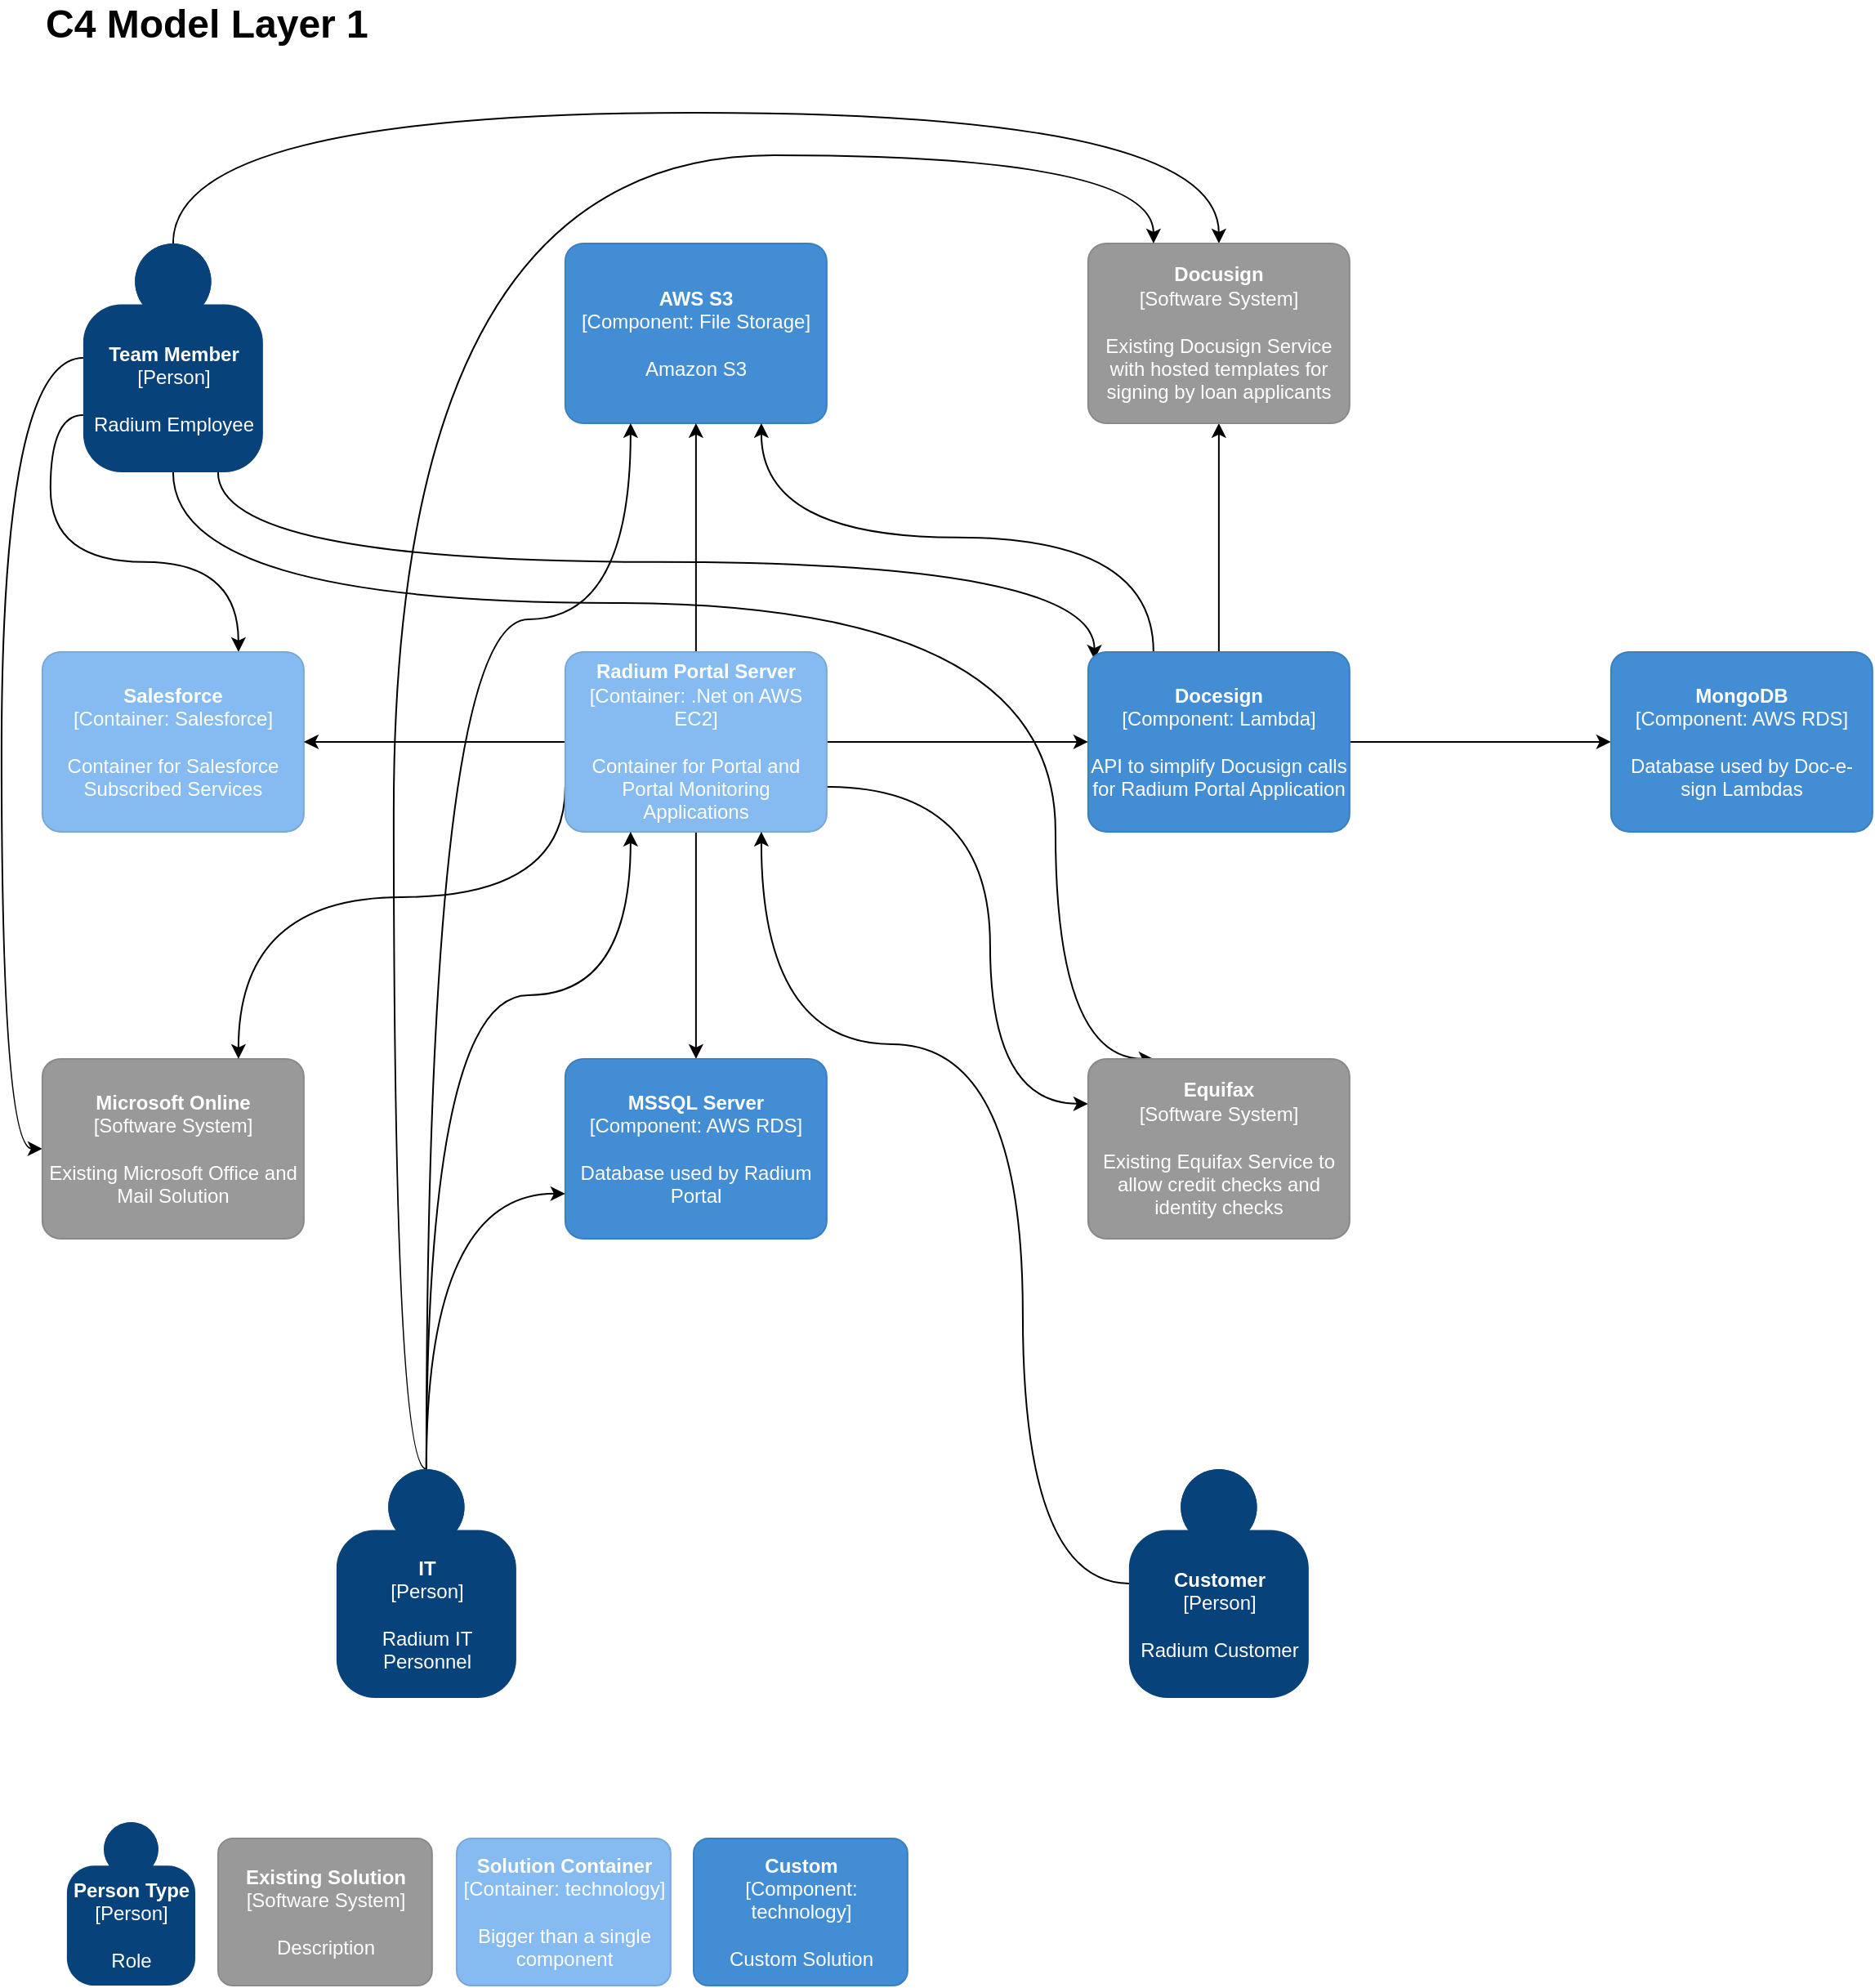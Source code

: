 <mxfile version="13.9.9" type="github" pages="2">
  <diagram id="6a731a19-8d31-9384-78a2-239565b7b9f0" name="Layer 1">
    <mxGraphModel dx="1395" dy="1733" grid="1" gridSize="10" guides="1" tooltips="1" connect="1" arrows="1" fold="1" page="1" pageScale="1" pageWidth="1169" pageHeight="827" background="#ffffff" math="0" shadow="0">
      <root>
        <mxCell id="0" />
        <mxCell id="1" parent="0" />
        <mxCell id="bhuwDCWxhDeShvpSnMYi-29" style="edgeStyle=orthogonalEdgeStyle;curved=1;rounded=0;orthogonalLoop=1;jettySize=auto;html=1;exitX=0;exitY=0.75;exitDx=0;exitDy=0;exitPerimeter=0;entryX=0.75;entryY=0;entryDx=0;entryDy=0;entryPerimeter=0;startArrow=none;startFill=0;endArrow=classic;endFill=1;" edge="1" parent="1" source="IgGYjZkhIUAj17sx0JQ3-1780" target="IgGYjZkhIUAj17sx0JQ3-1794">
          <mxGeometry relative="1" as="geometry" />
        </mxCell>
        <mxCell id="bhuwDCWxhDeShvpSnMYi-30" style="edgeStyle=orthogonalEdgeStyle;curved=1;rounded=0;orthogonalLoop=1;jettySize=auto;html=1;exitX=0.5;exitY=1;exitDx=0;exitDy=0;exitPerimeter=0;entryX=0.25;entryY=0;entryDx=0;entryDy=0;entryPerimeter=0;startArrow=none;startFill=0;endArrow=classic;endFill=1;" edge="1" parent="1" source="IgGYjZkhIUAj17sx0JQ3-1780" target="IgGYjZkhIUAj17sx0JQ3-1792">
          <mxGeometry relative="1" as="geometry">
            <Array as="points">
              <mxPoint x="116.94" y="-256.06" />
              <mxPoint x="656.94" y="-256.06" />
              <mxPoint x="656.94" y="22.94" />
            </Array>
          </mxGeometry>
        </mxCell>
        <mxCell id="bhuwDCWxhDeShvpSnMYi-31" style="edgeStyle=orthogonalEdgeStyle;curved=1;rounded=0;orthogonalLoop=1;jettySize=auto;html=1;exitX=0.75;exitY=1;exitDx=0;exitDy=0;exitPerimeter=0;entryX=0.024;entryY=0.042;entryDx=0;entryDy=0;entryPerimeter=0;startArrow=none;startFill=0;endArrow=classic;endFill=1;" edge="1" parent="1" source="IgGYjZkhIUAj17sx0JQ3-1780" target="IgGYjZkhIUAj17sx0JQ3-1790">
          <mxGeometry relative="1" as="geometry" />
        </mxCell>
        <mxCell id="bhuwDCWxhDeShvpSnMYi-33" style="edgeStyle=orthogonalEdgeStyle;curved=1;rounded=0;orthogonalLoop=1;jettySize=auto;html=1;exitX=0.5;exitY=0;exitDx=0;exitDy=0;exitPerimeter=0;entryX=0.5;entryY=0;entryDx=0;entryDy=0;entryPerimeter=0;startArrow=none;startFill=0;endArrow=classic;endFill=1;" edge="1" parent="1" source="IgGYjZkhIUAj17sx0JQ3-1780" target="IgGYjZkhIUAj17sx0JQ3-1791">
          <mxGeometry relative="1" as="geometry">
            <Array as="points">
              <mxPoint x="116.94" y="-556.06" />
              <mxPoint x="756.94" y="-556.06" />
            </Array>
          </mxGeometry>
        </mxCell>
        <mxCell id="PBUgpTxRqVu0yyWiaOzw-1" style="edgeStyle=orthogonalEdgeStyle;curved=1;rounded=0;orthogonalLoop=1;jettySize=auto;html=1;exitX=0;exitY=0.5;exitDx=0;exitDy=0;exitPerimeter=0;entryX=0;entryY=0.5;entryDx=0;entryDy=0;entryPerimeter=0;startArrow=none;startFill=0;endArrow=classic;endFill=1;fontSize=24;" edge="1" parent="1" source="IgGYjZkhIUAj17sx0JQ3-1780" target="IgGYjZkhIUAj17sx0JQ3-1793">
          <mxGeometry relative="1" as="geometry">
            <Array as="points">
              <mxPoint x="11.94" y="-406" />
              <mxPoint x="11.94" y="78" />
            </Array>
          </mxGeometry>
        </mxCell>
        <object placeholders="1" c4Name="Team Member" c4Type="Person" c4Description="Radium Employee" label="&lt;b&gt;%c4Name%&lt;/b&gt;&lt;div&gt;[%c4Type%]&lt;/div&gt;&lt;br&gt;&lt;div&gt;%c4Description%&lt;/div&gt;" id="IgGYjZkhIUAj17sx0JQ3-1780">
          <mxCell style="html=1;dashed=0;whitespace=wrap;fillColor=#08427b;strokeColor=none;fontColor=#ffffff;shape=mxgraph.c4.person;align=center;metaEdit=1;points=[[0.5,0,0],[1,0.5,0],[1,0.75,0],[0.75,1,0],[0.5,1,0],[0.25,1,0],[0,0.75,0],[0,0.5,0]];metaData={&quot;c4Type&quot;:{&quot;editable&quot;:false}};" vertex="1" parent="1">
            <mxGeometry x="61.94" y="-476.06" width="110.0" height="140" as="geometry" />
          </mxCell>
        </object>
        <object placeholders="1" c4Name="AWS S3" c4Type="Component" c4Technology="File Storage" c4Description="Amazon S3" label="&lt;b&gt;%c4Name%&lt;/b&gt;&lt;div&gt;[%c4Type%: %c4Technology%]&lt;/div&gt;&lt;br&gt;&lt;div&gt;%c4Description%&lt;/div&gt;" id="IgGYjZkhIUAj17sx0JQ3-1783">
          <mxCell style="rounded=1;whiteSpace=wrap;html=1;labelBackgroundColor=none;fillColor=#438DD5;fontColor=#ffffff;align=center;arcSize=10;strokeColor=#3C7FC0;metaEdit=1;metaData={&quot;c4Type&quot;:{&quot;editable&quot;:false}};points=[[0.25,0,0],[0.5,0,0],[0.75,0,0],[1,0.25,0],[1,0.5,0],[1,0.75,0],[0.75,1,0],[0.5,1,0],[0.25,1,0],[0,0.75,0],[0,0.5,0],[0,0.25,0]];" vertex="1" parent="1">
            <mxGeometry x="356.94" y="-476.06" width="160" height="110.0" as="geometry" />
          </mxCell>
        </object>
        <mxCell id="bhuwDCWxhDeShvpSnMYi-9" style="edgeStyle=orthogonalEdgeStyle;rounded=0;orthogonalLoop=1;jettySize=auto;html=1;exitX=0.5;exitY=0;exitDx=0;exitDy=0;exitPerimeter=0;entryX=0.5;entryY=1;entryDx=0;entryDy=0;entryPerimeter=0;" edge="1" parent="1" source="IgGYjZkhIUAj17sx0JQ3-1790" target="IgGYjZkhIUAj17sx0JQ3-1791">
          <mxGeometry relative="1" as="geometry" />
        </mxCell>
        <mxCell id="bhuwDCWxhDeShvpSnMYi-10" style="edgeStyle=orthogonalEdgeStyle;rounded=0;orthogonalLoop=1;jettySize=auto;html=1;exitX=1;exitY=0.5;exitDx=0;exitDy=0;exitPerimeter=0;" edge="1" parent="1" source="IgGYjZkhIUAj17sx0JQ3-1790" target="bhuwDCWxhDeShvpSnMYi-2">
          <mxGeometry relative="1" as="geometry" />
        </mxCell>
        <mxCell id="bhuwDCWxhDeShvpSnMYi-11" style="edgeStyle=orthogonalEdgeStyle;rounded=0;orthogonalLoop=1;jettySize=auto;html=1;exitX=0.25;exitY=0;exitDx=0;exitDy=0;exitPerimeter=0;entryX=0.75;entryY=1;entryDx=0;entryDy=0;entryPerimeter=0;curved=1;" edge="1" parent="1" source="IgGYjZkhIUAj17sx0JQ3-1790" target="IgGYjZkhIUAj17sx0JQ3-1783">
          <mxGeometry relative="1" as="geometry" />
        </mxCell>
        <object placeholders="1" c4Name="Docesign" c4Type="Component" c4Technology="Lambda" c4Description="API to simplify Docusign calls for Radium Portal Application" label="&lt;b&gt;%c4Name%&lt;/b&gt;&lt;div&gt;[%c4Type%: %c4Technology%]&lt;/div&gt;&lt;br&gt;&lt;div&gt;%c4Description%&lt;/div&gt;" id="IgGYjZkhIUAj17sx0JQ3-1790">
          <mxCell style="rounded=1;whiteSpace=wrap;html=1;labelBackgroundColor=none;fillColor=#438DD5;fontColor=#ffffff;align=center;arcSize=10;strokeColor=#3C7FC0;metaEdit=1;metaData={&quot;c4Type&quot;:{&quot;editable&quot;:false}};points=[[0.25,0,0],[0.5,0,0],[0.75,0,0],[1,0.25,0],[1,0.5,0],[1,0.75,0],[0.75,1,0],[0.5,1,0],[0.25,1,0],[0,0.75,0],[0,0.5,0],[0,0.25,0]];" vertex="1" parent="1">
            <mxGeometry x="676.94" y="-226.06" width="160" height="110.0" as="geometry" />
          </mxCell>
        </object>
        <object placeholders="1" c4Name="Docusign" c4Type="Software System" c4Description="Existing Docusign Service with hosted templates for signing by loan applicants" label="&lt;b&gt;%c4Name%&lt;/b&gt;&lt;div&gt;[%c4Type%]&lt;/div&gt;&lt;br&gt;&lt;div&gt;%c4Description%&lt;/div&gt;" id="IgGYjZkhIUAj17sx0JQ3-1791">
          <mxCell style="rounded=1;whiteSpace=wrap;html=1;labelBackgroundColor=none;fillColor=#999999;fontColor=#ffffff;align=center;arcSize=10;strokeColor=#8A8A8A;metaEdit=1;metaData={&quot;c4Type&quot;:{&quot;editable&quot;:false}};points=[[0.25,0,0],[0.5,0,0],[0.75,0,0],[1,0.25,0],[1,0.5,0],[1,0.75,0],[0.75,1,0],[0.5,1,0],[0.25,1,0],[0,0.75,0],[0,0.5,0],[0,0.25,0]];" vertex="1" parent="1">
            <mxGeometry x="676.94" y="-476.06" width="160" height="110.0" as="geometry" />
          </mxCell>
        </object>
        <object placeholders="1" c4Name="Equifax" c4Type="Software System" c4Description="Existing Equifax Service to allow credit checks and identity checks" label="&lt;b&gt;%c4Name%&lt;/b&gt;&lt;div&gt;[%c4Type%]&lt;/div&gt;&lt;br&gt;&lt;div&gt;%c4Description%&lt;/div&gt;" id="IgGYjZkhIUAj17sx0JQ3-1792">
          <mxCell style="rounded=1;whiteSpace=wrap;html=1;labelBackgroundColor=none;fillColor=#999999;fontColor=#ffffff;align=center;arcSize=10;strokeColor=#8A8A8A;metaEdit=1;metaData={&quot;c4Type&quot;:{&quot;editable&quot;:false}};points=[[0.25,0,0],[0.5,0,0],[0.75,0,0],[1,0.25,0],[1,0.5,0],[1,0.75,0],[0.75,1,0],[0.5,1,0],[0.25,1,0],[0,0.75,0],[0,0.5,0],[0,0.25,0]];" vertex="1" parent="1">
            <mxGeometry x="676.94" y="22.94" width="160" height="110.0" as="geometry" />
          </mxCell>
        </object>
        <object placeholders="1" c4Name="Microsoft Online" c4Type="Software System" c4Description="Existing Microsoft Office and Mail Solution" label="&lt;b&gt;%c4Name%&lt;/b&gt;&lt;div&gt;[%c4Type%]&lt;/div&gt;&lt;br&gt;&lt;div&gt;%c4Description%&lt;/div&gt;" id="IgGYjZkhIUAj17sx0JQ3-1793">
          <mxCell style="rounded=1;whiteSpace=wrap;html=1;labelBackgroundColor=none;fillColor=#999999;fontColor=#ffffff;align=center;arcSize=10;strokeColor=#8A8A8A;metaEdit=1;metaData={&quot;c4Type&quot;:{&quot;editable&quot;:false}};points=[[0.25,0,0],[0.5,0,0],[0.75,0,0],[1,0.25,0],[1,0.5,0],[1,0.75,0],[0.75,1,0],[0.5,1,0],[0.25,1,0],[0,0.75,0],[0,0.5,0],[0,0.25,0]];" vertex="1" parent="1">
            <mxGeometry x="36.94" y="22.94" width="160" height="110.0" as="geometry" />
          </mxCell>
        </object>
        <object placeholders="1" c4Name="Salesforce" c4Type="Container" c4Technology="Salesforce" c4Description="Container for Salesforce Subscribed Services" label="&lt;b&gt;%c4Name%&lt;/b&gt;&lt;div&gt;[%c4Type%: %c4Technology%]&lt;/div&gt;&lt;br&gt;&lt;div&gt;%c4Description%&lt;/div&gt;" id="IgGYjZkhIUAj17sx0JQ3-1794">
          <mxCell style="rounded=1;whiteSpace=wrap;html=1;labelBackgroundColor=none;fillColor=#85BBF0;fontColor=#ffffff;align=center;arcSize=10;strokeColor=#78A8D8;metaEdit=1;metaData={&quot;c4Type&quot;:{&quot;editable&quot;:false}};points=[[0.25,0,0],[0.5,0,0],[0.75,0,0],[1,0.25,0],[1,0.5,0],[1,0.75,0],[0.75,1,0],[0.5,1,0],[0.25,1,0],[0,0.75,0],[0,0.5,0],[0,0.25,0]];" vertex="1" parent="1">
            <mxGeometry x="36.94" y="-226.06" width="160" height="110.0" as="geometry" />
          </mxCell>
        </object>
        <object placeholders="1" c4Name="MongoDB" c4Type="Component" c4Technology="AWS RDS" c4Description="Database used by Doc-e-sign Lambdas" label="&lt;b&gt;%c4Name%&lt;/b&gt;&lt;div&gt;[%c4Type%: %c4Technology%]&lt;/div&gt;&lt;br&gt;&lt;div&gt;%c4Description%&lt;/div&gt;" id="bhuwDCWxhDeShvpSnMYi-2">
          <mxCell style="rounded=1;whiteSpace=wrap;html=1;labelBackgroundColor=none;fillColor=#438DD5;fontColor=#ffffff;align=center;arcSize=10;strokeColor=#3C7FC0;metaEdit=1;metaData={&quot;c4Type&quot;:{&quot;editable&quot;:false}};points=[[0.25,0,0],[0.5,0,0],[0.75,0,0],[1,0.25,0],[1,0.5,0],[1,0.75,0],[0.75,1,0],[0.5,1,0],[0.25,1,0],[0,0.75,0],[0,0.5,0],[0,0.25,0]];" vertex="1" parent="1">
            <mxGeometry x="996.94" y="-226.06" width="160" height="110.0" as="geometry" />
          </mxCell>
        </object>
        <mxCell id="bhuwDCWxhDeShvpSnMYi-6" style="edgeStyle=orthogonalEdgeStyle;rounded=0;orthogonalLoop=1;jettySize=auto;html=1;entryX=0.5;entryY=1;entryDx=0;entryDy=0;entryPerimeter=0;startArrow=classic;startFill=1;endArrow=none;endFill=0;" edge="1" parent="1" source="bhuwDCWxhDeShvpSnMYi-3" target="bhuwDCWxhDeShvpSnMYi-5">
          <mxGeometry relative="1" as="geometry" />
        </mxCell>
        <object placeholders="1" c4Name="MSSQL Server" c4Type="Component" c4Technology="AWS RDS" c4Description="Database used by Radium Portal" label="&lt;b&gt;%c4Name%&lt;/b&gt;&lt;div&gt;[%c4Type%: %c4Technology%]&lt;/div&gt;&lt;br&gt;&lt;div&gt;%c4Description%&lt;/div&gt;" id="bhuwDCWxhDeShvpSnMYi-3">
          <mxCell style="rounded=1;whiteSpace=wrap;html=1;labelBackgroundColor=none;fillColor=#438DD5;fontColor=#ffffff;align=center;arcSize=10;strokeColor=#3C7FC0;metaEdit=1;metaData={&quot;c4Type&quot;:{&quot;editable&quot;:false}};points=[[0.25,0,0],[0.5,0,0],[0.75,0,0],[1,0.25,0],[1,0.5,0],[1,0.75,0],[0.75,1,0],[0.5,1,0],[0.25,1,0],[0,0.75,0],[0,0.5,0],[0,0.25,0]];" vertex="1" parent="1">
            <mxGeometry x="356.94" y="22.94" width="160" height="110.0" as="geometry" />
          </mxCell>
        </object>
        <mxCell id="bhuwDCWxhDeShvpSnMYi-7" style="edgeStyle=orthogonalEdgeStyle;rounded=0;orthogonalLoop=1;jettySize=auto;html=1;exitX=1;exitY=0.5;exitDx=0;exitDy=0;exitPerimeter=0;" edge="1" parent="1" source="bhuwDCWxhDeShvpSnMYi-5" target="IgGYjZkhIUAj17sx0JQ3-1790">
          <mxGeometry relative="1" as="geometry" />
        </mxCell>
        <mxCell id="bhuwDCWxhDeShvpSnMYi-8" style="edgeStyle=orthogonalEdgeStyle;rounded=0;orthogonalLoop=1;jettySize=auto;html=1;exitX=0.5;exitY=0;exitDx=0;exitDy=0;exitPerimeter=0;" edge="1" parent="1" source="bhuwDCWxhDeShvpSnMYi-5" target="IgGYjZkhIUAj17sx0JQ3-1783">
          <mxGeometry relative="1" as="geometry" />
        </mxCell>
        <mxCell id="bhuwDCWxhDeShvpSnMYi-12" style="edgeStyle=orthogonalEdgeStyle;curved=1;rounded=0;orthogonalLoop=1;jettySize=auto;html=1;exitX=1;exitY=0.75;exitDx=0;exitDy=0;exitPerimeter=0;entryX=0;entryY=0.25;entryDx=0;entryDy=0;entryPerimeter=0;" edge="1" parent="1" source="bhuwDCWxhDeShvpSnMYi-5" target="IgGYjZkhIUAj17sx0JQ3-1792">
          <mxGeometry relative="1" as="geometry">
            <Array as="points">
              <mxPoint x="616.94" y="-143.06" />
              <mxPoint x="616.94" y="50.94" />
            </Array>
          </mxGeometry>
        </mxCell>
        <mxCell id="bhuwDCWxhDeShvpSnMYi-13" style="edgeStyle=orthogonalEdgeStyle;curved=1;rounded=0;orthogonalLoop=1;jettySize=auto;html=1;exitX=0;exitY=0.5;exitDx=0;exitDy=0;exitPerimeter=0;entryX=1;entryY=0.5;entryDx=0;entryDy=0;entryPerimeter=0;startArrow=none;startFill=0;endArrow=classic;endFill=1;" edge="1" parent="1" source="bhuwDCWxhDeShvpSnMYi-5" target="IgGYjZkhIUAj17sx0JQ3-1794">
          <mxGeometry relative="1" as="geometry" />
        </mxCell>
        <mxCell id="bhuwDCWxhDeShvpSnMYi-14" style="edgeStyle=orthogonalEdgeStyle;curved=1;rounded=0;orthogonalLoop=1;jettySize=auto;html=1;exitX=0;exitY=0.75;exitDx=0;exitDy=0;exitPerimeter=0;entryX=0.75;entryY=0;entryDx=0;entryDy=0;entryPerimeter=0;startArrow=none;startFill=0;endArrow=classic;endFill=1;" edge="1" parent="1" source="bhuwDCWxhDeShvpSnMYi-5" target="IgGYjZkhIUAj17sx0JQ3-1793">
          <mxGeometry relative="1" as="geometry">
            <Array as="points">
              <mxPoint x="356.94" y="-76.06" />
              <mxPoint x="156.94" y="-76.06" />
            </Array>
          </mxGeometry>
        </mxCell>
        <object placeholders="1" c4Name="Radium Portal Server" c4Type="Container" c4Technology=".Net on AWS EC2" c4Description="Container for Portal and Portal Monitoring Applications" label="&lt;b&gt;%c4Name%&lt;/b&gt;&lt;div&gt;[%c4Type%: %c4Technology%]&lt;/div&gt;&lt;br&gt;&lt;div&gt;%c4Description%&lt;/div&gt;" id="bhuwDCWxhDeShvpSnMYi-5">
          <mxCell style="rounded=1;whiteSpace=wrap;html=1;labelBackgroundColor=none;fillColor=#85BBF0;fontColor=#ffffff;align=center;arcSize=10;strokeColor=#78A8D8;metaEdit=1;metaData={&quot;c4Type&quot;:{&quot;editable&quot;:false}};points=[[0.25,0,0],[0.5,0,0],[0.75,0,0],[1,0.25,0],[1,0.5,0],[1,0.75,0],[0.75,1,0],[0.5,1,0],[0.25,1,0],[0,0.75,0],[0,0.5,0],[0,0.25,0]];" vertex="1" parent="1">
            <mxGeometry x="356.94" y="-226.06" width="160" height="110.0" as="geometry" />
          </mxCell>
        </object>
        <mxCell id="bhuwDCWxhDeShvpSnMYi-32" style="edgeStyle=orthogonalEdgeStyle;curved=1;rounded=0;orthogonalLoop=1;jettySize=auto;html=1;exitX=0;exitY=0.5;exitDx=0;exitDy=0;exitPerimeter=0;entryX=0.75;entryY=1;entryDx=0;entryDy=0;entryPerimeter=0;startArrow=none;startFill=0;endArrow=classic;endFill=1;" edge="1" parent="1" source="bhuwDCWxhDeShvpSnMYi-15" target="bhuwDCWxhDeShvpSnMYi-5">
          <mxGeometry relative="1" as="geometry">
            <Array as="points">
              <mxPoint x="636.94" y="343.94" />
              <mxPoint x="636.94" y="13.94" />
              <mxPoint x="476.94" y="13.94" />
            </Array>
          </mxGeometry>
        </mxCell>
        <object placeholders="1" c4Name="Customer" c4Type="Person" c4Description="Radium Customer" label="&lt;b&gt;%c4Name%&lt;/b&gt;&lt;div&gt;[%c4Type%]&lt;/div&gt;&lt;br&gt;&lt;div&gt;%c4Description%&lt;/div&gt;" id="bhuwDCWxhDeShvpSnMYi-15">
          <mxCell style="html=1;dashed=0;whitespace=wrap;fillColor=#08427b;strokeColor=none;fontColor=#ffffff;shape=mxgraph.c4.person;align=center;metaEdit=1;points=[[0.5,0,0],[1,0.5,0],[1,0.75,0],[0.75,1,0],[0.5,1,0],[0.25,1,0],[0,0.75,0],[0,0.5,0]];metaData={&quot;c4Type&quot;:{&quot;editable&quot;:false}};" vertex="1" parent="1">
            <mxGeometry x="701.94" y="273.94" width="110.0" height="140" as="geometry" />
          </mxCell>
        </object>
        <mxCell id="bhuwDCWxhDeShvpSnMYi-17" style="edgeStyle=orthogonalEdgeStyle;curved=1;rounded=0;orthogonalLoop=1;jettySize=auto;html=1;exitX=0.5;exitY=0;exitDx=0;exitDy=0;exitPerimeter=0;entryX=0;entryY=0.75;entryDx=0;entryDy=0;entryPerimeter=0;startArrow=none;startFill=0;endArrow=classic;endFill=1;" edge="1" parent="1" source="bhuwDCWxhDeShvpSnMYi-16" target="bhuwDCWxhDeShvpSnMYi-3">
          <mxGeometry relative="1" as="geometry" />
        </mxCell>
        <mxCell id="bhuwDCWxhDeShvpSnMYi-18" style="edgeStyle=orthogonalEdgeStyle;curved=1;rounded=0;orthogonalLoop=1;jettySize=auto;html=1;exitX=0.5;exitY=0;exitDx=0;exitDy=0;exitPerimeter=0;entryX=0.25;entryY=1;entryDx=0;entryDy=0;entryPerimeter=0;startArrow=none;startFill=0;endArrow=classic;endFill=1;" edge="1" parent="1" source="bhuwDCWxhDeShvpSnMYi-16" target="bhuwDCWxhDeShvpSnMYi-5">
          <mxGeometry relative="1" as="geometry">
            <Array as="points">
              <mxPoint x="271.94" y="-16.06" />
              <mxPoint x="396.94" y="-16.06" />
            </Array>
          </mxGeometry>
        </mxCell>
        <mxCell id="bhuwDCWxhDeShvpSnMYi-19" style="edgeStyle=orthogonalEdgeStyle;curved=1;rounded=0;orthogonalLoop=1;jettySize=auto;html=1;exitX=0.5;exitY=0;exitDx=0;exitDy=0;exitPerimeter=0;entryX=0.25;entryY=1;entryDx=0;entryDy=0;entryPerimeter=0;startArrow=none;startFill=0;endArrow=classic;endFill=1;" edge="1" parent="1" source="bhuwDCWxhDeShvpSnMYi-16" target="IgGYjZkhIUAj17sx0JQ3-1783">
          <mxGeometry relative="1" as="geometry">
            <Array as="points">
              <mxPoint x="271.94" y="-246.06" />
              <mxPoint x="396.94" y="-246.06" />
            </Array>
          </mxGeometry>
        </mxCell>
        <mxCell id="bhuwDCWxhDeShvpSnMYi-35" style="edgeStyle=orthogonalEdgeStyle;curved=1;rounded=0;orthogonalLoop=1;jettySize=auto;html=1;exitX=0.5;exitY=0;exitDx=0;exitDy=0;exitPerimeter=0;entryX=0.25;entryY=0;entryDx=0;entryDy=0;entryPerimeter=0;startArrow=none;startFill=0;endArrow=classic;endFill=1;" edge="1" parent="1" source="bhuwDCWxhDeShvpSnMYi-16" target="IgGYjZkhIUAj17sx0JQ3-1791">
          <mxGeometry relative="1" as="geometry">
            <Array as="points">
              <mxPoint x="251.94" y="274" />
              <mxPoint x="251.94" y="-530" />
              <mxPoint x="716.94" y="-530" />
            </Array>
          </mxGeometry>
        </mxCell>
        <object placeholders="1" c4Name="IT" c4Type="Person" c4Description="Radium IT&#xa;Personnel" label="&lt;b&gt;%c4Name%&lt;/b&gt;&lt;div&gt;[%c4Type%]&lt;/div&gt;&lt;br&gt;&lt;div&gt;%c4Description%&lt;/div&gt;" id="bhuwDCWxhDeShvpSnMYi-16">
          <mxCell style="html=1;dashed=0;whitespace=wrap;fillColor=#08427b;strokeColor=none;fontColor=#ffffff;shape=mxgraph.c4.person;align=center;metaEdit=1;points=[[0.5,0,0],[1,0.5,0],[1,0.75,0],[0.75,1,0],[0.5,1,0],[0.25,1,0],[0,0.75,0],[0,0.5,0]];metaData={&quot;c4Type&quot;:{&quot;editable&quot;:false}};" vertex="1" parent="1">
            <mxGeometry x="216.94" y="273.94" width="110.0" height="140" as="geometry" />
          </mxCell>
        </object>
        <object placeholders="1" c4Name="Existing Solution" c4Type="Software System" c4Description="Description" label="&lt;b&gt;%c4Name%&lt;/b&gt;&lt;div&gt;[%c4Type%]&lt;/div&gt;&lt;br&gt;&lt;div&gt;%c4Description%&lt;/div&gt;" id="bhuwDCWxhDeShvpSnMYi-36">
          <mxCell style="rounded=1;whiteSpace=wrap;html=1;labelBackgroundColor=none;fillColor=#999999;fontColor=#ffffff;align=center;arcSize=10;strokeColor=#8A8A8A;metaEdit=1;metaData={&quot;c4Type&quot;:{&quot;editable&quot;:false}};points=[[0.25,0,0],[0.5,0,0],[0.75,0,0],[1,0.25,0],[1,0.5,0],[1,0.75,0],[0.75,1,0],[0.5,1,0],[0.25,1,0],[0,0.75,0],[0,0.5,0],[0,0.25,0]];" vertex="1" parent="1">
            <mxGeometry x="144.51" y="500" width="130.91" height="90" as="geometry" />
          </mxCell>
        </object>
        <object placeholders="1" c4Name="Custom" c4Type="Component" c4Technology="technology" c4Description="Custom Solution" label="&lt;b&gt;%c4Name%&lt;/b&gt;&lt;div&gt;[%c4Type%: %c4Technology%]&lt;/div&gt;&lt;br&gt;&lt;div&gt;%c4Description%&lt;/div&gt;" id="bhuwDCWxhDeShvpSnMYi-37">
          <mxCell style="rounded=1;whiteSpace=wrap;html=1;labelBackgroundColor=none;fillColor=#438DD5;fontColor=#ffffff;align=center;arcSize=10;strokeColor=#3C7FC0;metaEdit=1;metaData={&quot;c4Type&quot;:{&quot;editable&quot;:false}};points=[[0.25,0,0],[0.5,0,0],[0.75,0,0],[1,0.25,0],[1,0.5,0],[1,0.75,0],[0.75,1,0],[0.5,1,0],[0.25,1,0],[0,0.75,0],[0,0.5,0],[0,0.25,0]];" vertex="1" parent="1">
            <mxGeometry x="435.51" y="500" width="130.91" height="90" as="geometry" />
          </mxCell>
        </object>
        <object placeholders="1" c4Name="Solution Container" c4Type="Container" c4Technology="technology" c4Description="Bigger than a single component" label="&lt;b&gt;%c4Name%&lt;/b&gt;&lt;div&gt;[%c4Type%: %c4Technology%]&lt;/div&gt;&lt;br&gt;&lt;div&gt;%c4Description%&lt;/div&gt;" id="bhuwDCWxhDeShvpSnMYi-38">
          <mxCell style="rounded=1;whiteSpace=wrap;html=1;labelBackgroundColor=none;fillColor=#85BBF0;fontColor=#ffffff;align=center;arcSize=10;strokeColor=#78A8D8;metaEdit=1;metaData={&quot;c4Type&quot;:{&quot;editable&quot;:false}};points=[[0.25,0,0],[0.5,0,0],[0.75,0,0],[1,0.25,0],[1,0.5,0],[1,0.75,0],[0.75,1,0],[0.5,1,0],[0.25,1,0],[0,0.75,0],[0,0.5,0],[0,0.25,0]];" vertex="1" parent="1">
            <mxGeometry x="290.51" y="500" width="130.91" height="90" as="geometry" />
          </mxCell>
        </object>
        <object placeholders="1" c4Name="Person Type" c4Type="Person" c4Description="Role" label="&lt;b&gt;%c4Name%&lt;/b&gt;&lt;div&gt;[%c4Type%]&lt;/div&gt;&lt;br&gt;&lt;div&gt;%c4Description%&lt;/div&gt;" id="bhuwDCWxhDeShvpSnMYi-39">
          <mxCell style="html=1;dashed=0;whitespace=wrap;fillColor=#08427b;strokeColor=none;fontColor=#ffffff;shape=mxgraph.c4.person;align=center;metaEdit=1;points=[[0.5,0,0],[1,0.5,0],[1,0.75,0],[0.75,1,0],[0.5,1,0],[0.25,1,0],[0,0.75,0],[0,0.5,0]];metaData={&quot;c4Type&quot;:{&quot;editable&quot;:false}};" vertex="1" parent="1">
            <mxGeometry x="51.94" y="490" width="78.57" height="100" as="geometry" />
          </mxCell>
        </object>
        <mxCell id="bhuwDCWxhDeShvpSnMYi-40" value="C4 Model Layer 1" style="text;html=1;strokeColor=none;fillColor=none;align=left;verticalAlign=middle;whiteSpace=wrap;rounded=0;fontStyle=1;fontSize=24;" vertex="1" parent="1">
          <mxGeometry x="36.94" y="-620" width="280.71" height="20" as="geometry" />
        </mxCell>
      </root>
    </mxGraphModel>
  </diagram>
  <diagram id="LL3lnAjem8_F_wIFWwPc" name="Portal Layer 2">
    <mxGraphModel dx="2013" dy="1939" grid="1" gridSize="10" guides="1" tooltips="1" connect="1" arrows="1" fold="1" page="1" pageScale="1" pageWidth="827" pageHeight="1169" math="0" shadow="0">
      <root>
        <mxCell id="lZ7BdgL8ppMDv0xEp2JG-0" />
        <mxCell id="lZ7BdgL8ppMDv0xEp2JG-1" parent="lZ7BdgL8ppMDv0xEp2JG-0" />
        <object placeholders="1" c4Name="AWS S3" c4Type="Component" c4Technology="File Storage" c4Description="Amazon S3" label="&lt;b&gt;%c4Name%&lt;/b&gt;&lt;div&gt;[%c4Type%: %c4Technology%]&lt;/div&gt;&lt;br&gt;&lt;div&gt;%c4Description%&lt;/div&gt;" id="M0ECKqm1ZrSgc8Ktlz5s-0">
          <mxCell style="rounded=1;whiteSpace=wrap;html=1;labelBackgroundColor=none;fillColor=#438DD5;fontColor=#ffffff;align=center;arcSize=10;strokeColor=#3C7FC0;metaEdit=1;metaData={&quot;c4Type&quot;:{&quot;editable&quot;:false}};points=[[0.25,0,0],[0.5,0,0],[0.75,0,0],[1,0.25,0],[1,0.5,0],[1,0.75,0],[0.75,1,0],[0.5,1,0],[0.25,1,0],[0,0.75,0],[0,0.5,0],[0,0.25,0]];" vertex="1" parent="lZ7BdgL8ppMDv0xEp2JG-1">
            <mxGeometry x="310" y="-470" width="160" height="110.0" as="geometry" />
          </mxCell>
        </object>
        <object placeholders="1" c4Name="Docesign" c4Type="Component" c4Technology="Lambda" c4Description="API to simplify Docusign calls for Radium Portal Application" label="&lt;b&gt;%c4Name%&lt;/b&gt;&lt;div&gt;[%c4Type%: %c4Technology%]&lt;/div&gt;&lt;br&gt;&lt;div&gt;%c4Description%&lt;/div&gt;" id="M0ECKqm1ZrSgc8Ktlz5s-1">
          <mxCell style="rounded=1;whiteSpace=wrap;html=1;labelBackgroundColor=none;fillColor=#438DD5;fontColor=#ffffff;align=center;arcSize=10;strokeColor=#3C7FC0;metaEdit=1;metaData={&quot;c4Type&quot;:{&quot;editable&quot;:false}};points=[[0.25,0,0],[0.5,0,0],[0.75,0,0],[1,0.25,0],[1,0.5,0],[1,0.75,0],[0.75,1,0],[0.5,1,0],[0.25,1,0],[0,0.75,0],[0,0.5,0],[0,0.25,0]];" vertex="1" parent="lZ7BdgL8ppMDv0xEp2JG-1">
            <mxGeometry x="630" y="-220.0" width="160" height="110.0" as="geometry" />
          </mxCell>
        </object>
        <object placeholders="1" c4Name="Equifax" c4Type="Software System" c4Description="Existing Equifax Service to allow credit checks and identity checks" label="&lt;b&gt;%c4Name%&lt;/b&gt;&lt;div&gt;[%c4Type%]&lt;/div&gt;&lt;br&gt;&lt;div&gt;%c4Description%&lt;/div&gt;" id="M0ECKqm1ZrSgc8Ktlz5s-2">
          <mxCell style="rounded=1;whiteSpace=wrap;html=1;labelBackgroundColor=none;fillColor=#999999;fontColor=#ffffff;align=center;arcSize=10;strokeColor=#8A8A8A;metaEdit=1;metaData={&quot;c4Type&quot;:{&quot;editable&quot;:false}};points=[[0.25,0,0],[0.5,0,0],[0.75,0,0],[1,0.25,0],[1,0.5,0],[1,0.75,0],[0.75,1,0],[0.5,1,0],[0.25,1,0],[0,0.75,0],[0,0.5,0],[0,0.25,0]];" vertex="1" parent="lZ7BdgL8ppMDv0xEp2JG-1">
            <mxGeometry x="630" y="29.0" width="160" height="110.0" as="geometry" />
          </mxCell>
        </object>
        <object placeholders="1" c4Name="Microsoft Online" c4Type="Software System" c4Description="Existing Microsoft Office and Mail Solution" label="&lt;b&gt;%c4Name%&lt;/b&gt;&lt;div&gt;[%c4Type%]&lt;/div&gt;&lt;br&gt;&lt;div&gt;%c4Description%&lt;/div&gt;" id="M0ECKqm1ZrSgc8Ktlz5s-3">
          <mxCell style="rounded=1;whiteSpace=wrap;html=1;labelBackgroundColor=none;fillColor=#999999;fontColor=#ffffff;align=center;arcSize=10;strokeColor=#8A8A8A;metaEdit=1;metaData={&quot;c4Type&quot;:{&quot;editable&quot;:false}};points=[[0.25,0,0],[0.5,0,0],[0.75,0,0],[1,0.25,0],[1,0.5,0],[1,0.75,0],[0.75,1,0],[0.5,1,0],[0.25,1,0],[0,0.75,0],[0,0.5,0],[0,0.25,0]];" vertex="1" parent="lZ7BdgL8ppMDv0xEp2JG-1">
            <mxGeometry x="-10" y="29.0" width="160" height="110.0" as="geometry" />
          </mxCell>
        </object>
        <object placeholders="1" c4Name="Salesforce" c4Type="Container" c4Technology="Salesforce" c4Description="Container for Salesforce Subscribed Services" label="&lt;b&gt;%c4Name%&lt;/b&gt;&lt;div&gt;[%c4Type%: %c4Technology%]&lt;/div&gt;&lt;br&gt;&lt;div&gt;%c4Description%&lt;/div&gt;" id="M0ECKqm1ZrSgc8Ktlz5s-4">
          <mxCell style="rounded=1;whiteSpace=wrap;html=1;labelBackgroundColor=none;fillColor=#85BBF0;fontColor=#ffffff;align=center;arcSize=10;strokeColor=#78A8D8;metaEdit=1;metaData={&quot;c4Type&quot;:{&quot;editable&quot;:false}};points=[[0.25,0,0],[0.5,0,0],[0.75,0,0],[1,0.25,0],[1,0.5,0],[1,0.75,0],[0.75,1,0],[0.5,1,0],[0.25,1,0],[0,0.75,0],[0,0.5,0],[0,0.25,0]];" vertex="1" parent="lZ7BdgL8ppMDv0xEp2JG-1">
            <mxGeometry x="-10" y="-220.0" width="160" height="110.0" as="geometry" />
          </mxCell>
        </object>
        <object placeholders="1" c4Name="MSSQL Server" c4Type="Component" c4Technology="AWS RDS" c4Description="Database used by Radium Portal" label="&lt;b&gt;%c4Name%&lt;/b&gt;&lt;div&gt;[%c4Type%: %c4Technology%]&lt;/div&gt;&lt;br&gt;&lt;div&gt;%c4Description%&lt;/div&gt;" id="M0ECKqm1ZrSgc8Ktlz5s-5">
          <mxCell style="rounded=1;whiteSpace=wrap;html=1;labelBackgroundColor=none;fillColor=#438DD5;fontColor=#ffffff;align=center;arcSize=10;strokeColor=#3C7FC0;metaEdit=1;metaData={&quot;c4Type&quot;:{&quot;editable&quot;:false}};points=[[0.25,0,0],[0.5,0,0],[0.75,0,0],[1,0.25,0],[1,0.5,0],[1,0.75,0],[0.75,1,0],[0.5,1,0],[0.25,1,0],[0,0.75,0],[0,0.5,0],[0,0.25,0]];" vertex="1" parent="lZ7BdgL8ppMDv0xEp2JG-1">
            <mxGeometry x="310" y="29.0" width="160" height="110.0" as="geometry" />
          </mxCell>
        </object>
        <object placeholders="1" c4Name="Radium Portal Server" c4Type="Container" c4Technology=".Net on AWS EC2" c4Description="Container for Portal and Portal Monitoring Applications" label="&lt;b&gt;%c4Name%&lt;/b&gt;&lt;div&gt;[%c4Type%: %c4Technology%]&lt;/div&gt;&lt;br&gt;&lt;div&gt;%c4Description%&lt;/div&gt;" id="M0ECKqm1ZrSgc8Ktlz5s-6">
          <mxCell style="rounded=1;whiteSpace=wrap;html=1;labelBackgroundColor=none;fillColor=#85BBF0;fontColor=#ffffff;align=center;arcSize=10;strokeColor=#78A8D8;metaEdit=1;metaData={&quot;c4Type&quot;:{&quot;editable&quot;:false}};points=[[0.25,0,0],[0.5,0,0],[0.75,0,0],[1,0.25,0],[1,0.5,0],[1,0.75,0],[0.75,1,0],[0.5,1,0],[0.25,1,0],[0,0.75,0],[0,0.5,0],[0,0.25,0]];" vertex="1" parent="lZ7BdgL8ppMDv0xEp2JG-1">
            <mxGeometry x="310" y="-220.0" width="160" height="110.0" as="geometry" />
          </mxCell>
        </object>
      </root>
    </mxGraphModel>
  </diagram>
</mxfile>

